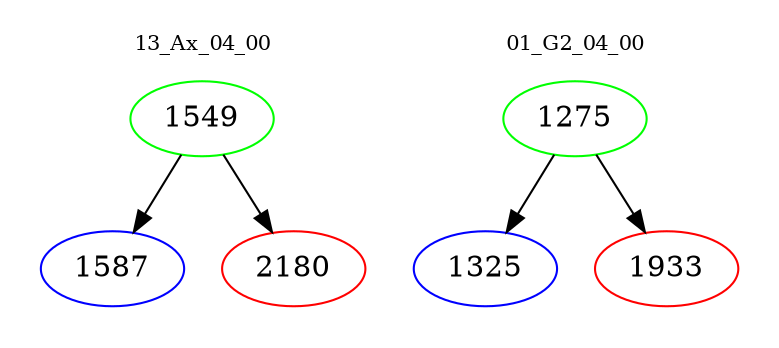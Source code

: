 digraph{
subgraph cluster_0 {
color = white
label = "13_Ax_04_00";
fontsize=10;
T0_1549 [label="1549", color="green"]
T0_1549 -> T0_1587 [color="black"]
T0_1587 [label="1587", color="blue"]
T0_1549 -> T0_2180 [color="black"]
T0_2180 [label="2180", color="red"]
}
subgraph cluster_1 {
color = white
label = "01_G2_04_00";
fontsize=10;
T1_1275 [label="1275", color="green"]
T1_1275 -> T1_1325 [color="black"]
T1_1325 [label="1325", color="blue"]
T1_1275 -> T1_1933 [color="black"]
T1_1933 [label="1933", color="red"]
}
}
